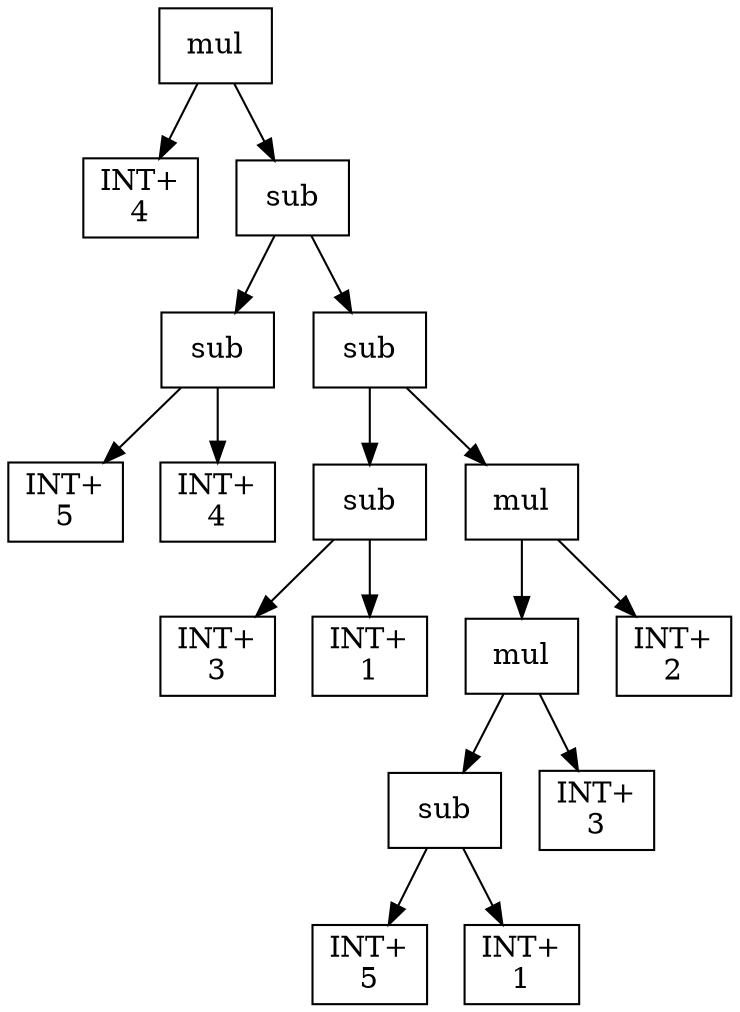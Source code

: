 digraph expr {
  node [shape=box];
  n1 [label="mul"];
  n2 [label="INT+\n4"];
  n3 [label="sub"];
  n4 [label="sub"];
  n5 [label="INT+\n5"];
  n6 [label="INT+\n4"];
  n4 -> n5;
  n4 -> n6;
  n7 [label="sub"];
  n8 [label="sub"];
  n9 [label="INT+\n3"];
  n10 [label="INT+\n1"];
  n8 -> n9;
  n8 -> n10;
  n11 [label="mul"];
  n12 [label="mul"];
  n13 [label="sub"];
  n14 [label="INT+\n5"];
  n15 [label="INT+\n1"];
  n13 -> n14;
  n13 -> n15;
  n16 [label="INT+\n3"];
  n12 -> n13;
  n12 -> n16;
  n17 [label="INT+\n2"];
  n11 -> n12;
  n11 -> n17;
  n7 -> n8;
  n7 -> n11;
  n3 -> n4;
  n3 -> n7;
  n1 -> n2;
  n1 -> n3;
}